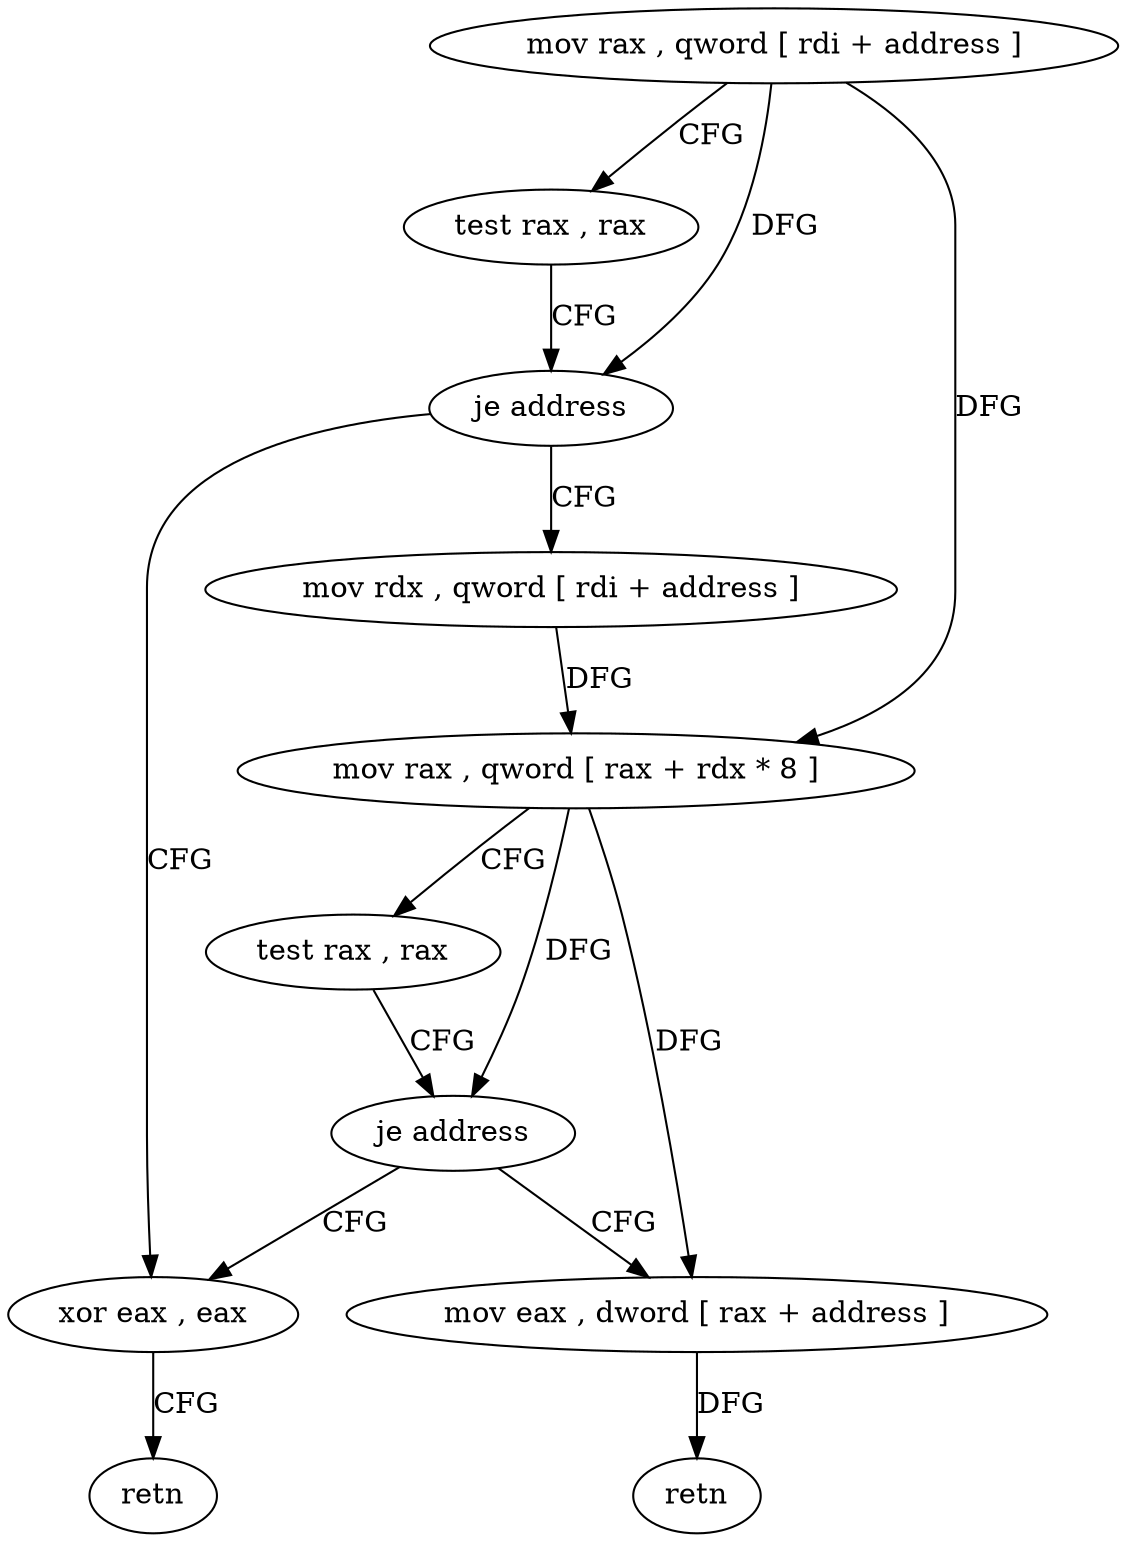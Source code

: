 digraph "func" {
"126960" [label = "mov rax , qword [ rdi + address ]" ]
"126964" [label = "test rax , rax" ]
"126967" [label = "je address" ]
"126992" [label = "xor eax , eax" ]
"126969" [label = "mov rdx , qword [ rdi + address ]" ]
"126994" [label = "retn" ]
"126973" [label = "mov rax , qword [ rax + rdx * 8 ]" ]
"126977" [label = "test rax , rax" ]
"126980" [label = "je address" ]
"126982" [label = "mov eax , dword [ rax + address ]" ]
"126985" [label = "retn" ]
"126960" -> "126964" [ label = "CFG" ]
"126960" -> "126967" [ label = "DFG" ]
"126960" -> "126973" [ label = "DFG" ]
"126964" -> "126967" [ label = "CFG" ]
"126967" -> "126992" [ label = "CFG" ]
"126967" -> "126969" [ label = "CFG" ]
"126992" -> "126994" [ label = "CFG" ]
"126969" -> "126973" [ label = "DFG" ]
"126973" -> "126977" [ label = "CFG" ]
"126973" -> "126980" [ label = "DFG" ]
"126973" -> "126982" [ label = "DFG" ]
"126977" -> "126980" [ label = "CFG" ]
"126980" -> "126992" [ label = "CFG" ]
"126980" -> "126982" [ label = "CFG" ]
"126982" -> "126985" [ label = "DFG" ]
}
